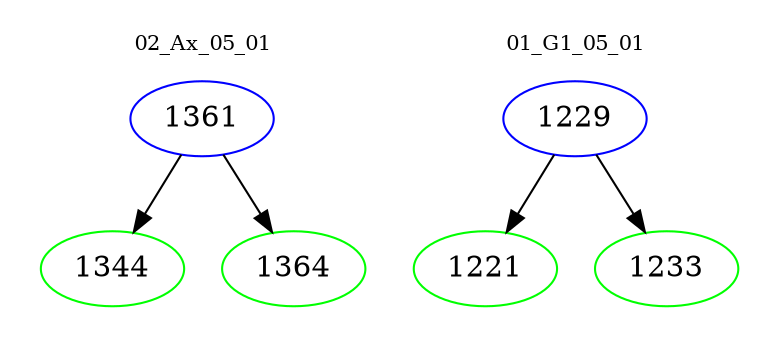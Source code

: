 digraph{
subgraph cluster_0 {
color = white
label = "02_Ax_05_01";
fontsize=10;
T0_1361 [label="1361", color="blue"]
T0_1361 -> T0_1344 [color="black"]
T0_1344 [label="1344", color="green"]
T0_1361 -> T0_1364 [color="black"]
T0_1364 [label="1364", color="green"]
}
subgraph cluster_1 {
color = white
label = "01_G1_05_01";
fontsize=10;
T1_1229 [label="1229", color="blue"]
T1_1229 -> T1_1221 [color="black"]
T1_1221 [label="1221", color="green"]
T1_1229 -> T1_1233 [color="black"]
T1_1233 [label="1233", color="green"]
}
}
